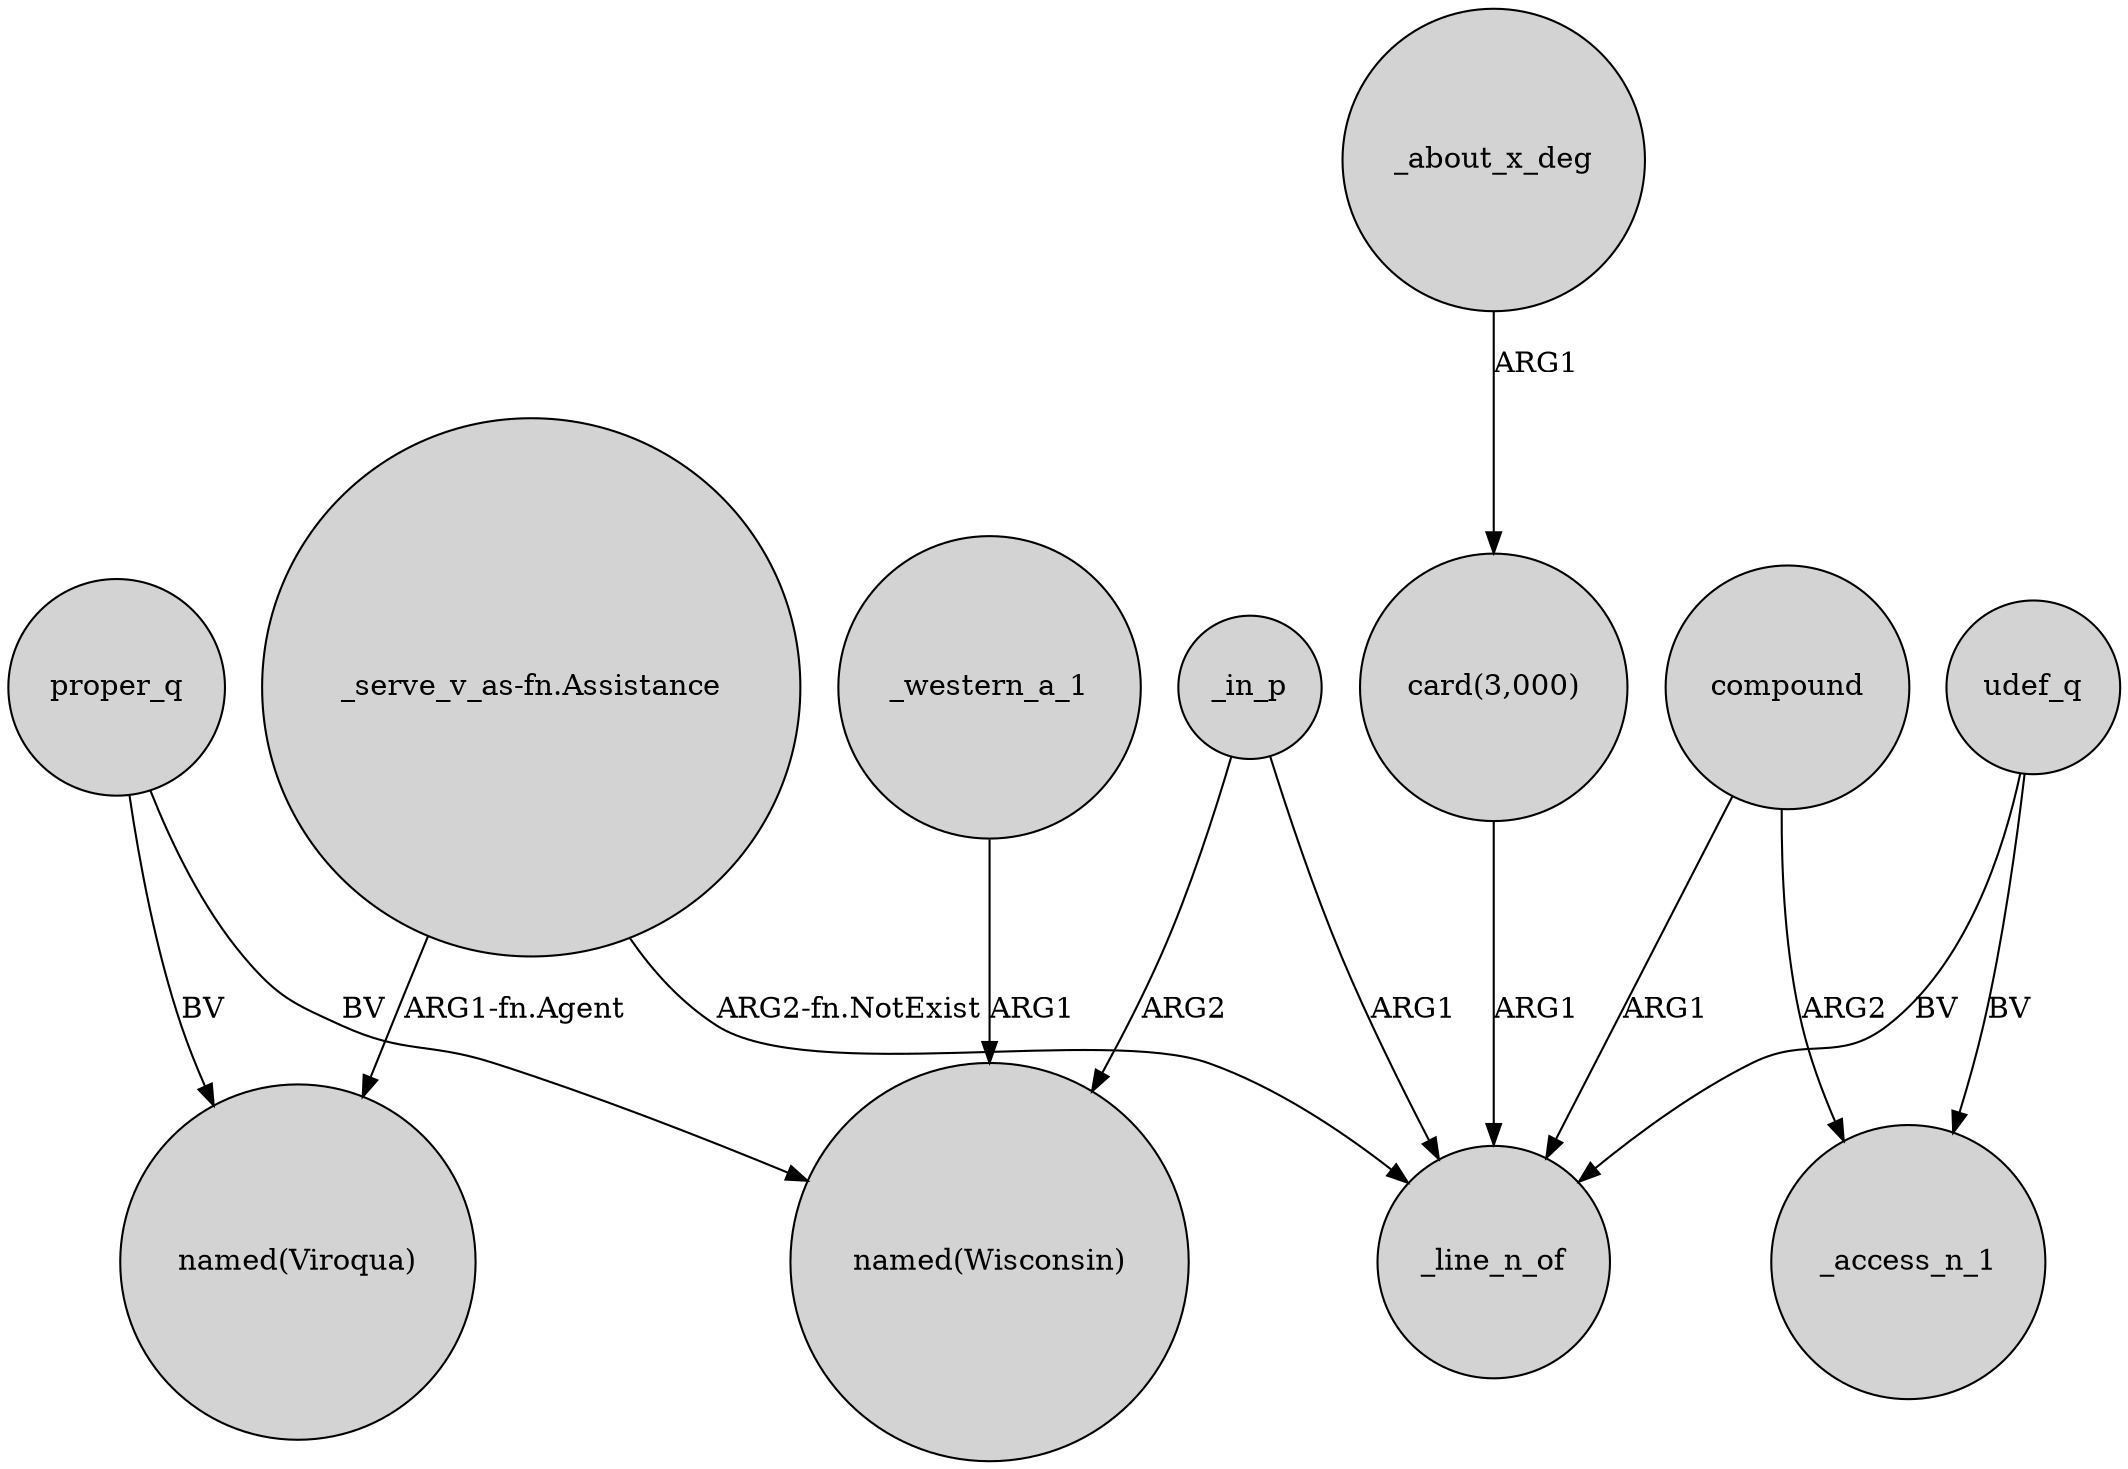 digraph {
	node [shape=circle style=filled]
	"_serve_v_as-fn.Assistance" -> "named(Viroqua)" [label="ARG1-fn.Agent"]
	compound -> _line_n_of [label=ARG1]
	proper_q -> "named(Wisconsin)" [label=BV]
	_western_a_1 -> "named(Wisconsin)" [label=ARG1]
	_in_p -> _line_n_of [label=ARG1]
	"_serve_v_as-fn.Assistance" -> _line_n_of [label="ARG2-fn.NotExist"]
	udef_q -> _line_n_of [label=BV]
	_in_p -> "named(Wisconsin)" [label=ARG2]
	"card(3,000)" -> _line_n_of [label=ARG1]
	proper_q -> "named(Viroqua)" [label=BV]
	_about_x_deg -> "card(3,000)" [label=ARG1]
	compound -> _access_n_1 [label=ARG2]
	udef_q -> _access_n_1 [label=BV]
}
